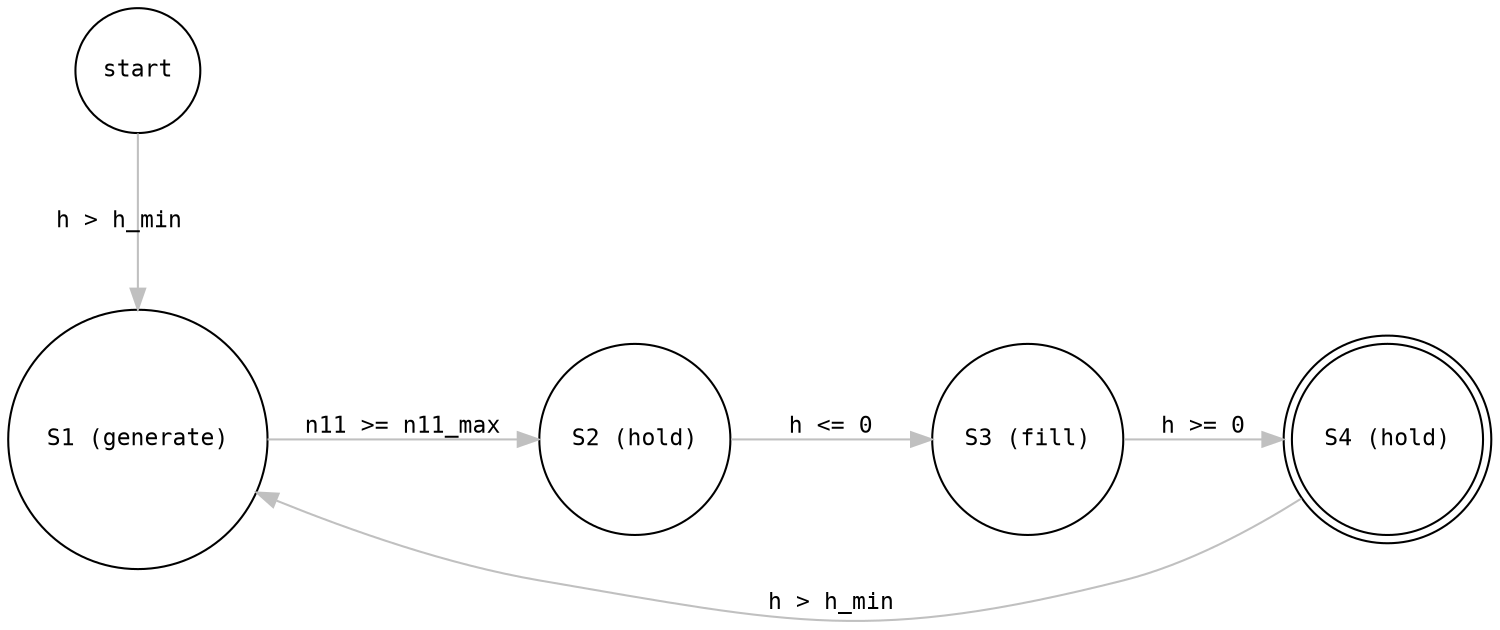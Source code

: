 digraph G {
    graph [rankdir=LR labelfontcolor=red fontname="monospace" nodesep=0.6 size="10,10"]
    node [fontname="monospace" fontsize=11]
    edge [fontname="monospace" color="grey" fontsize=11]
    
    S0 [label="start" shape="circle", pos="1,1"]
    S1 [label="S1 (generate)" shape="circle", pos="2,1"]
    S2 [label="S2 (hold)" shape="circle", pos="3,1"]
    S3 [label="S3 (fill)" shape="circle", pos="4,1"]
    S4 [label="S4 (hold)" shape="doublecircle", pos="5,1"]

    S0 -> S1 [label="h > h_min", constraint=false]
    S1 -> S2 [label="n11 >= n11_max", constraint=true]
    S2 -> S3 [label="h <= 0", constraint=true]
    S3 -> S4 [label="h >= 0", constraint=true]
    S4 -> S1 [label="h > h_min", constraint=false]
}

